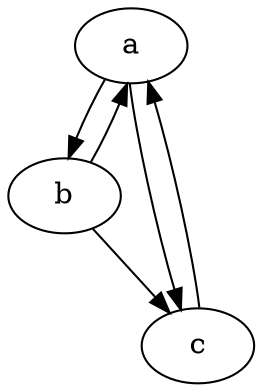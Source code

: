 digraph G {
    "a" [type=B, alive=n];
    "b" [type=C, alive=n];
    "c" [type=C, alive=n];
    "a" -> "b";
    "b" -> "a";
    "a" -> "c";
    "c" -> "a";
    "b" -> "c";
}
